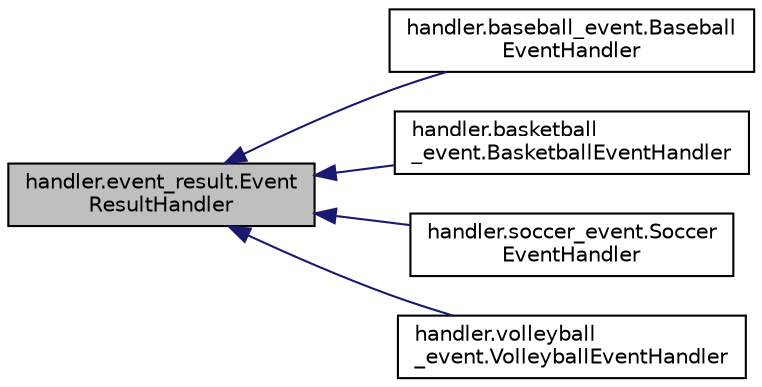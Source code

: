 digraph "handler.event_result.EventResultHandler"
{
  edge [fontname="Helvetica",fontsize="10",labelfontname="Helvetica",labelfontsize="10"];
  node [fontname="Helvetica",fontsize="10",shape=record];
  rankdir="LR";
  Node0 [label="handler.event_result.Event\lResultHandler",height=0.2,width=0.4,color="black", fillcolor="grey75", style="filled", fontcolor="black"];
  Node0 -> Node1 [dir="back",color="midnightblue",fontsize="10",style="solid",fontname="Helvetica"];
  Node1 [label="handler.baseball_event.Baseball\lEventHandler",height=0.2,width=0.4,color="black", fillcolor="white", style="filled",URL="$classhandler_1_1baseball__event_1_1_baseball_event_handler.html"];
  Node0 -> Node2 [dir="back",color="midnightblue",fontsize="10",style="solid",fontname="Helvetica"];
  Node2 [label="handler.basketball\l_event.BasketballEventHandler",height=0.2,width=0.4,color="black", fillcolor="white", style="filled",URL="$classhandler_1_1basketball__event_1_1_basketball_event_handler.html"];
  Node0 -> Node3 [dir="back",color="midnightblue",fontsize="10",style="solid",fontname="Helvetica"];
  Node3 [label="handler.soccer_event.Soccer\lEventHandler",height=0.2,width=0.4,color="black", fillcolor="white", style="filled",URL="$classhandler_1_1soccer__event_1_1_soccer_event_handler.html"];
  Node0 -> Node4 [dir="back",color="midnightblue",fontsize="10",style="solid",fontname="Helvetica"];
  Node4 [label="handler.volleyball\l_event.VolleyballEventHandler",height=0.2,width=0.4,color="black", fillcolor="white", style="filled",URL="$classhandler_1_1volleyball__event_1_1_volleyball_event_handler.html"];
}
